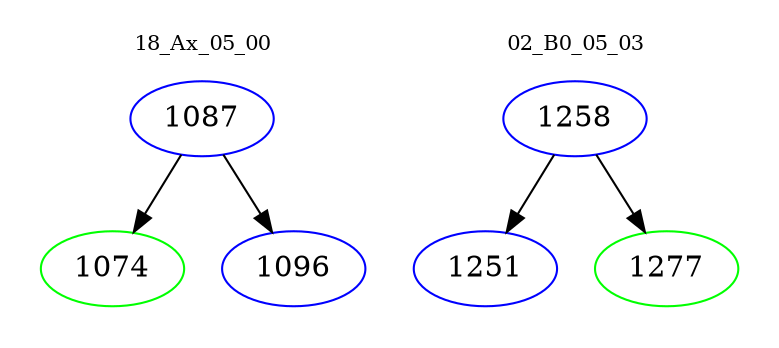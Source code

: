digraph{
subgraph cluster_0 {
color = white
label = "18_Ax_05_00";
fontsize=10;
T0_1087 [label="1087", color="blue"]
T0_1087 -> T0_1074 [color="black"]
T0_1074 [label="1074", color="green"]
T0_1087 -> T0_1096 [color="black"]
T0_1096 [label="1096", color="blue"]
}
subgraph cluster_1 {
color = white
label = "02_B0_05_03";
fontsize=10;
T1_1258 [label="1258", color="blue"]
T1_1258 -> T1_1251 [color="black"]
T1_1251 [label="1251", color="blue"]
T1_1258 -> T1_1277 [color="black"]
T1_1277 [label="1277", color="green"]
}
}
